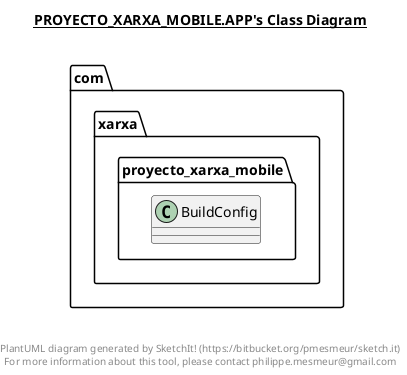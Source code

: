 @startuml

title __PROYECTO_XARXA_MOBILE.APP's Class Diagram__\n

  namespace com.xarxa.proyecto_xarxa_mobile {
    class com.xarxa.proyecto_xarxa_mobile.BuildConfig {
    }
  }
  



right footer


PlantUML diagram generated by SketchIt! (https://bitbucket.org/pmesmeur/sketch.it)
For more information about this tool, please contact philippe.mesmeur@gmail.com
endfooter

@enduml
